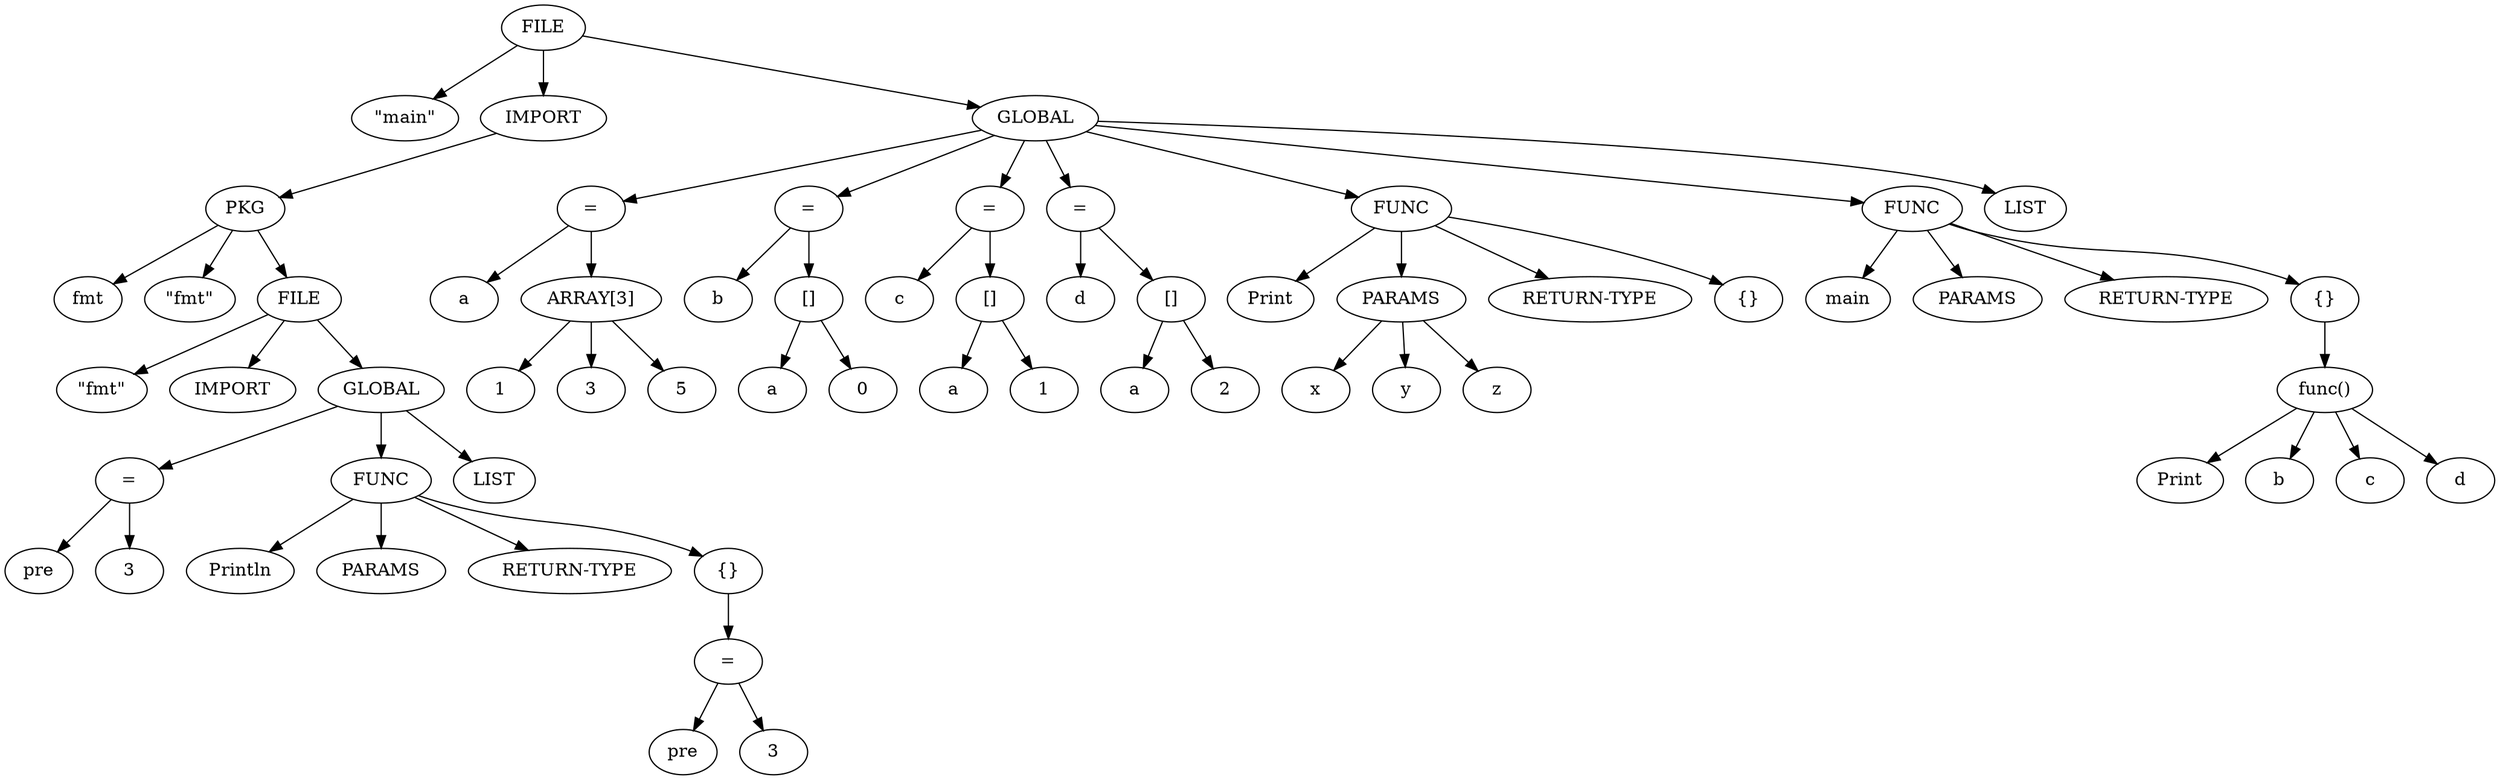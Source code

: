 digraph G {
	0 -> 1;
	0 -> 2;
	2 -> 3;
	3 -> 4;
	3 -> 5;
	3 -> 6;
	6 -> 7;
	6 -> 8;
	6 -> 9;
	9 -> 10;
	10 -> 11;
	10 -> 12;
	9 -> 13;
	13 -> 14;
	13 -> 15;
	13 -> 16;
	13 -> 17;
	17 -> 18;
	18 -> 19;
	18 -> 20;
	9 -> 21;
	0 -> 22;
	22 -> 23;
	23 -> 24;
	23 -> 25;
	25 -> 26;
	25 -> 27;
	25 -> 28;
	22 -> 29;
	29 -> 30;
	29 -> 31;
	31 -> 32;
	31 -> 33;
	22 -> 34;
	34 -> 35;
	34 -> 36;
	36 -> 37;
	36 -> 38;
	22 -> 39;
	39 -> 40;
	39 -> 41;
	41 -> 42;
	41 -> 43;
	22 -> 44;
	44 -> 45;
	44 -> 46;
	46 -> 47;
	46 -> 48;
	46 -> 49;
	44 -> 50;
	44 -> 51;
	22 -> 52;
	52 -> 53;
	52 -> 54;
	52 -> 55;
	52 -> 56;
	56 -> 57;
	57 -> 58;
	57 -> 59;
	57 -> 60;
	57 -> 61;
	22 -> 62;
	0 [label=FILE];	1 [label="\"main\""];	2 [label="IMPORT"];	3 [label="PKG"];	4 [label="fmt"];	5 [label="\"fmt\""];	6 [label="FILE"];	7 [label="\"fmt\""];	8 [label="IMPORT"];	9 [label="GLOBAL"];	10 [label="="];	11 [label="pre"];	12 [label="3"];	13 [label="FUNC"];	14 [label="Println"];	15 [label="PARAMS"];	16 [label="RETURN-TYPE"];	17 [label="{}"];	18 [label="="];	19 [label="pre"];	20 [label="3"];	21 [label="LIST"];	22 [label="GLOBAL"];	23 [label="="];	24 [label="a"];	25 [label="ARRAY[3]"];	26 [label="1"];	27 [label="3"];	28 [label="5"];	29 [label="="];	30 [label="b"];	31 [label="[]"];	32 [label="a"];	33 [label="0"];	34 [label="="];	35 [label="c"];	36 [label="[]"];	37 [label="a"];	38 [label="1"];	39 [label="="];	40 [label="d"];	41 [label="[]"];	42 [label="a"];	43 [label="2"];	44 [label="FUNC"];	45 [label="Print"];	46 [label="PARAMS"];	47 [label="x"];	48 [label="y"];	49 [label="z"];	50 [label="RETURN-TYPE"];	51 [label="{}"];	52 [label="FUNC"];	53 [label="main"];	54 [label="PARAMS"];	55 [label="RETURN-TYPE"];	56 [label="{}"];	57 [label="func()"];	58 [label="Print"];	59 [label="b"];	60 [label="c"];	61 [label="d"];	62 [label="LIST"];
}